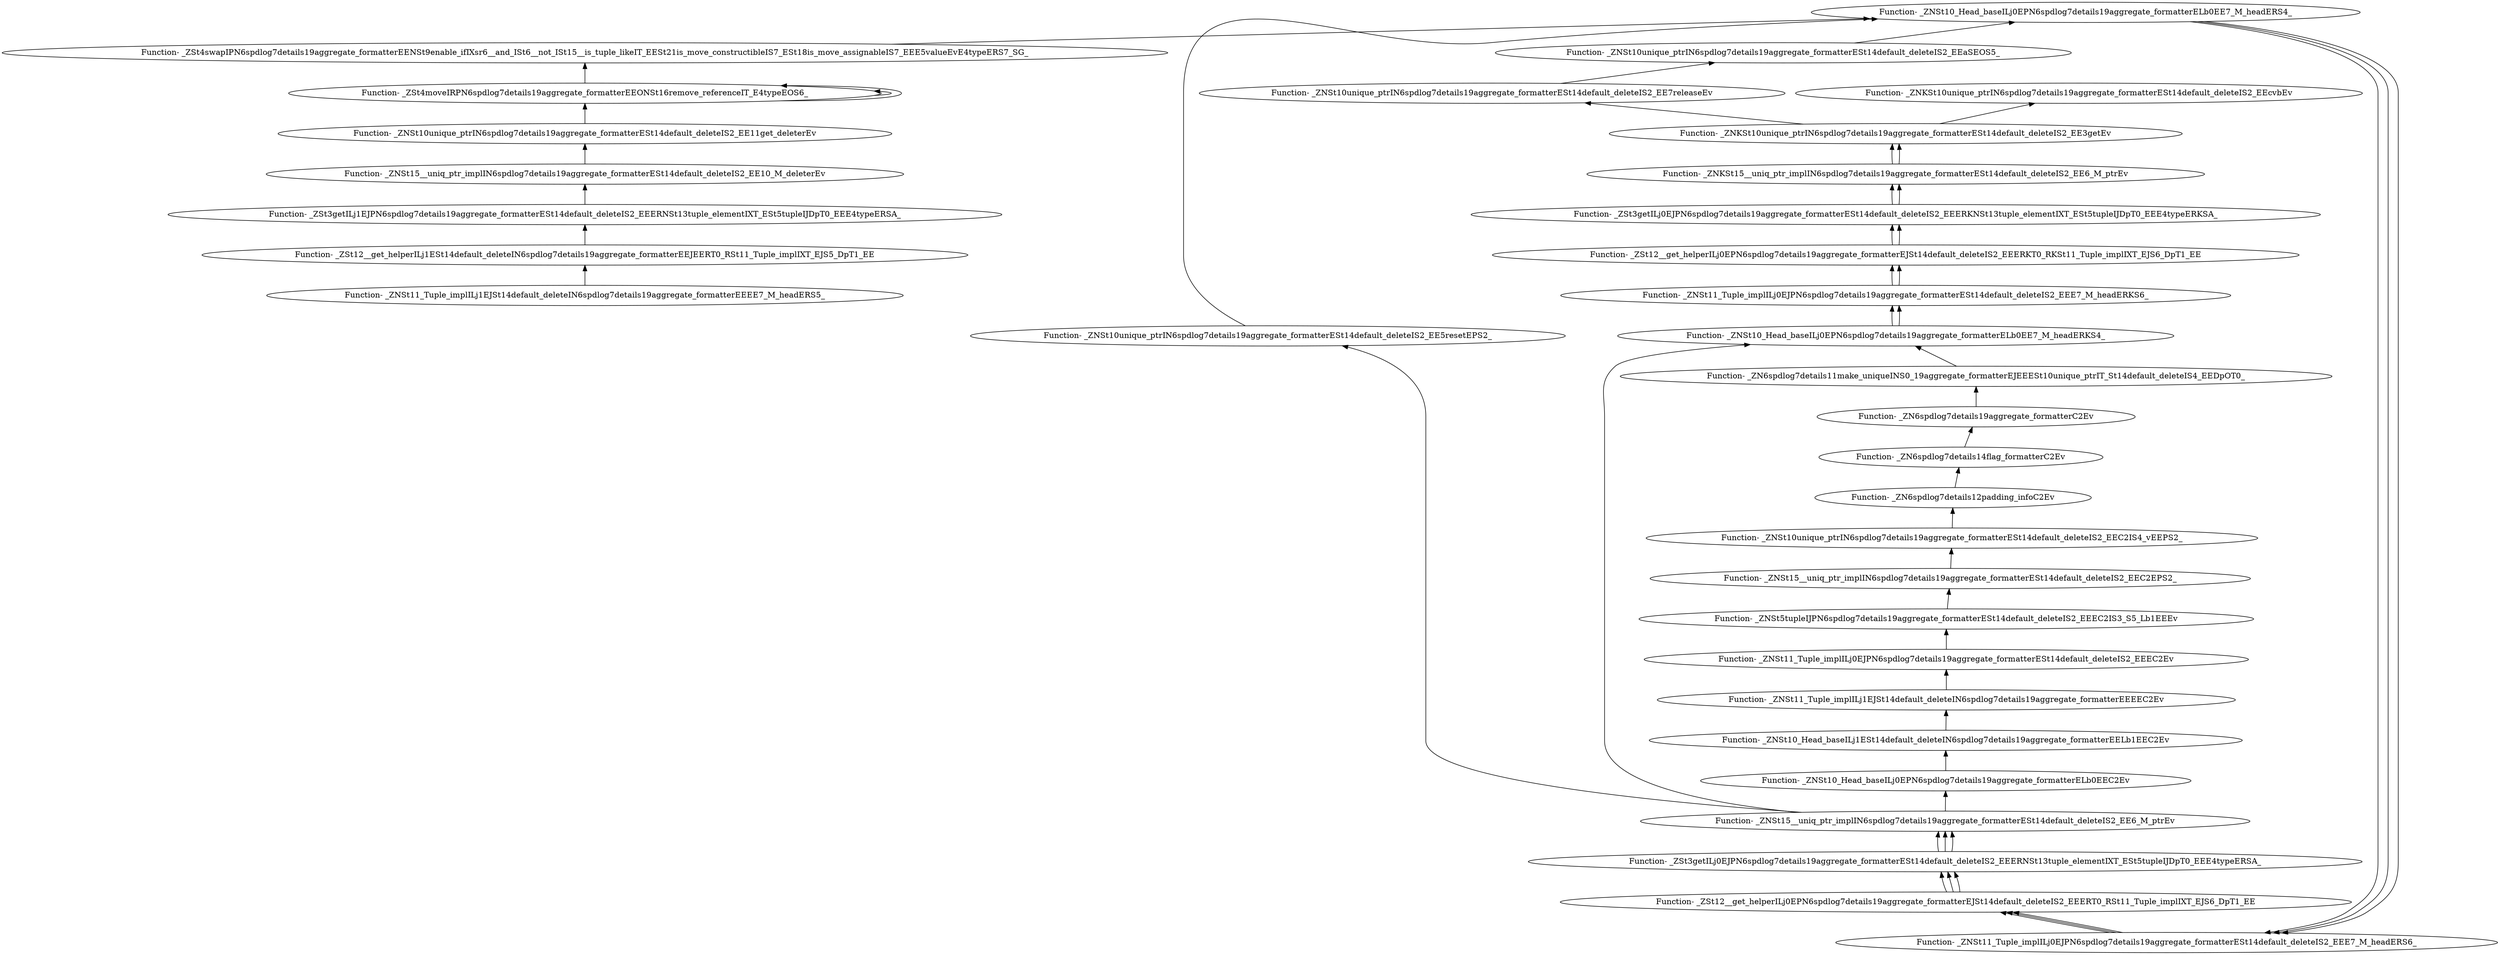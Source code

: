 digraph {
	"Function- _ZNSt11_Tuple_implILj1EJSt14default_deleteIN6spdlog7details19aggregate_formatterEEEE7_M_headERS5_"
	"Function- _ZSt12__get_helperILj1ESt14default_deleteIN6spdlog7details19aggregate_formatterEEJEERT0_RSt11_Tuple_implIXT_EJS5_DpT1_EE"
	"Function- _ZSt12__get_helperILj1ESt14default_deleteIN6spdlog7details19aggregate_formatterEEJEERT0_RSt11_Tuple_implIXT_EJS5_DpT1_EE" -> "Function- _ZNSt11_Tuple_implILj1EJSt14default_deleteIN6spdlog7details19aggregate_formatterEEEE7_M_headERS5_" [dir=back]
	"Function- _ZSt3getILj1EJPN6spdlog7details19aggregate_formatterESt14default_deleteIS2_EEERNSt13tuple_elementIXT_ESt5tupleIJDpT0_EEE4typeERSA_"
	"Function- _ZSt3getILj1EJPN6spdlog7details19aggregate_formatterESt14default_deleteIS2_EEERNSt13tuple_elementIXT_ESt5tupleIJDpT0_EEE4typeERSA_" -> "Function- _ZSt12__get_helperILj1ESt14default_deleteIN6spdlog7details19aggregate_formatterEEJEERT0_RSt11_Tuple_implIXT_EJS5_DpT1_EE" [dir=back]
	"Function- _ZNSt15__uniq_ptr_implIN6spdlog7details19aggregate_formatterESt14default_deleteIS2_EE10_M_deleterEv"
	"Function- _ZNSt15__uniq_ptr_implIN6spdlog7details19aggregate_formatterESt14default_deleteIS2_EE10_M_deleterEv" -> "Function- _ZSt3getILj1EJPN6spdlog7details19aggregate_formatterESt14default_deleteIS2_EEERNSt13tuple_elementIXT_ESt5tupleIJDpT0_EEE4typeERSA_" [dir=back]
	"Function- _ZNSt10unique_ptrIN6spdlog7details19aggregate_formatterESt14default_deleteIS2_EE11get_deleterEv"
	"Function- _ZNSt10unique_ptrIN6spdlog7details19aggregate_formatterESt14default_deleteIS2_EE11get_deleterEv" -> "Function- _ZNSt15__uniq_ptr_implIN6spdlog7details19aggregate_formatterESt14default_deleteIS2_EE10_M_deleterEv" [dir=back]
	"Function- _ZSt4moveIRPN6spdlog7details19aggregate_formatterEEONSt16remove_referenceIT_E4typeEOS6_"
	"Function- _ZSt4moveIRPN6spdlog7details19aggregate_formatterEEONSt16remove_referenceIT_E4typeEOS6_" -> "Function- _ZNSt10unique_ptrIN6spdlog7details19aggregate_formatterESt14default_deleteIS2_EE11get_deleterEv" [dir=back]
	"Function- _ZSt4moveIRPN6spdlog7details19aggregate_formatterEEONSt16remove_referenceIT_E4typeEOS6_"
	"Function- _ZSt4moveIRPN6spdlog7details19aggregate_formatterEEONSt16remove_referenceIT_E4typeEOS6_" -> "Function- _ZSt4moveIRPN6spdlog7details19aggregate_formatterEEONSt16remove_referenceIT_E4typeEOS6_" [dir=back]
	"Function- _ZSt4moveIRPN6spdlog7details19aggregate_formatterEEONSt16remove_referenceIT_E4typeEOS6_"
	"Function- _ZSt4moveIRPN6spdlog7details19aggregate_formatterEEONSt16remove_referenceIT_E4typeEOS6_" -> "Function- _ZSt4moveIRPN6spdlog7details19aggregate_formatterEEONSt16remove_referenceIT_E4typeEOS6_" [dir=back]
	"Function- _ZSt4swapIPN6spdlog7details19aggregate_formatterEENSt9enable_ifIXsr6__and_ISt6__not_ISt15__is_tuple_likeIT_EESt21is_move_constructibleIS7_ESt18is_move_assignableIS7_EEE5valueEvE4typeERS7_SG_"
	"Function- _ZSt4swapIPN6spdlog7details19aggregate_formatterEENSt9enable_ifIXsr6__and_ISt6__not_ISt15__is_tuple_likeIT_EESt21is_move_constructibleIS7_ESt18is_move_assignableIS7_EEE5valueEvE4typeERS7_SG_" -> "Function- _ZSt4moveIRPN6spdlog7details19aggregate_formatterEEONSt16remove_referenceIT_E4typeEOS6_" [dir=back]
	"Function- _ZNSt10_Head_baseILj0EPN6spdlog7details19aggregate_formatterELb0EE7_M_headERS4_"
	"Function- _ZNSt10_Head_baseILj0EPN6spdlog7details19aggregate_formatterELb0EE7_M_headERS4_" -> "Function- _ZSt4swapIPN6spdlog7details19aggregate_formatterEENSt9enable_ifIXsr6__and_ISt6__not_ISt15__is_tuple_likeIT_EESt21is_move_constructibleIS7_ESt18is_move_assignableIS7_EEE5valueEvE4typeERS7_SG_" [dir=back]
	"Function- _ZNSt11_Tuple_implILj0EJPN6spdlog7details19aggregate_formatterESt14default_deleteIS2_EEE7_M_headERS6_"
	"Function- _ZNSt11_Tuple_implILj0EJPN6spdlog7details19aggregate_formatterESt14default_deleteIS2_EEE7_M_headERS6_" -> "Function- _ZNSt10_Head_baseILj0EPN6spdlog7details19aggregate_formatterELb0EE7_M_headERS4_" [dir=back]
	"Function- _ZSt12__get_helperILj0EPN6spdlog7details19aggregate_formatterEJSt14default_deleteIS2_EEERT0_RSt11_Tuple_implIXT_EJS6_DpT1_EE"
	"Function- _ZSt12__get_helperILj0EPN6spdlog7details19aggregate_formatterEJSt14default_deleteIS2_EEERT0_RSt11_Tuple_implIXT_EJS6_DpT1_EE" -> "Function- _ZNSt11_Tuple_implILj0EJPN6spdlog7details19aggregate_formatterESt14default_deleteIS2_EEE7_M_headERS6_" [dir=back]
	"Function- _ZSt3getILj0EJPN6spdlog7details19aggregate_formatterESt14default_deleteIS2_EEERNSt13tuple_elementIXT_ESt5tupleIJDpT0_EEE4typeERSA_"
	"Function- _ZSt3getILj0EJPN6spdlog7details19aggregate_formatterESt14default_deleteIS2_EEERNSt13tuple_elementIXT_ESt5tupleIJDpT0_EEE4typeERSA_" -> "Function- _ZSt12__get_helperILj0EPN6spdlog7details19aggregate_formatterEJSt14default_deleteIS2_EEERT0_RSt11_Tuple_implIXT_EJS6_DpT1_EE" [dir=back]
	"Function- _ZNSt15__uniq_ptr_implIN6spdlog7details19aggregate_formatterESt14default_deleteIS2_EE6_M_ptrEv"
	"Function- _ZNSt15__uniq_ptr_implIN6spdlog7details19aggregate_formatterESt14default_deleteIS2_EE6_M_ptrEv" -> "Function- _ZSt3getILj0EJPN6spdlog7details19aggregate_formatterESt14default_deleteIS2_EEERNSt13tuple_elementIXT_ESt5tupleIJDpT0_EEE4typeERSA_" [dir=back]
	"Function- _ZNSt10unique_ptrIN6spdlog7details19aggregate_formatterESt14default_deleteIS2_EE5resetEPS2_"
	"Function- _ZNSt10unique_ptrIN6spdlog7details19aggregate_formatterESt14default_deleteIS2_EE5resetEPS2_" -> "Function- _ZNSt15__uniq_ptr_implIN6spdlog7details19aggregate_formatterESt14default_deleteIS2_EE6_M_ptrEv" [dir=back]
	"Function- _ZNSt10_Head_baseILj0EPN6spdlog7details19aggregate_formatterELb0EE7_M_headERS4_"
	"Function- _ZNSt10_Head_baseILj0EPN6spdlog7details19aggregate_formatterELb0EE7_M_headERS4_" -> "Function- _ZNSt10unique_ptrIN6spdlog7details19aggregate_formatterESt14default_deleteIS2_EE5resetEPS2_" [dir=back]
	"Function- _ZNSt11_Tuple_implILj0EJPN6spdlog7details19aggregate_formatterESt14default_deleteIS2_EEE7_M_headERS6_"
	"Function- _ZNSt11_Tuple_implILj0EJPN6spdlog7details19aggregate_formatterESt14default_deleteIS2_EEE7_M_headERS6_" -> "Function- _ZNSt10_Head_baseILj0EPN6spdlog7details19aggregate_formatterELb0EE7_M_headERS4_" [dir=back]
	"Function- _ZSt12__get_helperILj0EPN6spdlog7details19aggregate_formatterEJSt14default_deleteIS2_EEERT0_RSt11_Tuple_implIXT_EJS6_DpT1_EE"
	"Function- _ZSt12__get_helperILj0EPN6spdlog7details19aggregate_formatterEJSt14default_deleteIS2_EEERT0_RSt11_Tuple_implIXT_EJS6_DpT1_EE" -> "Function- _ZNSt11_Tuple_implILj0EJPN6spdlog7details19aggregate_formatterESt14default_deleteIS2_EEE7_M_headERS6_" [dir=back]
	"Function- _ZSt3getILj0EJPN6spdlog7details19aggregate_formatterESt14default_deleteIS2_EEERNSt13tuple_elementIXT_ESt5tupleIJDpT0_EEE4typeERSA_"
	"Function- _ZSt3getILj0EJPN6spdlog7details19aggregate_formatterESt14default_deleteIS2_EEERNSt13tuple_elementIXT_ESt5tupleIJDpT0_EEE4typeERSA_" -> "Function- _ZSt12__get_helperILj0EPN6spdlog7details19aggregate_formatterEJSt14default_deleteIS2_EEERT0_RSt11_Tuple_implIXT_EJS6_DpT1_EE" [dir=back]
	"Function- _ZNSt15__uniq_ptr_implIN6spdlog7details19aggregate_formatterESt14default_deleteIS2_EE6_M_ptrEv"
	"Function- _ZNSt15__uniq_ptr_implIN6spdlog7details19aggregate_formatterESt14default_deleteIS2_EE6_M_ptrEv" -> "Function- _ZSt3getILj0EJPN6spdlog7details19aggregate_formatterESt14default_deleteIS2_EEERNSt13tuple_elementIXT_ESt5tupleIJDpT0_EEE4typeERSA_" [dir=back]
	"Function- _ZNSt10_Head_baseILj0EPN6spdlog7details19aggregate_formatterELb0EE7_M_headERKS4_"
	"Function- _ZNSt10_Head_baseILj0EPN6spdlog7details19aggregate_formatterELb0EE7_M_headERKS4_" -> "Function- _ZNSt15__uniq_ptr_implIN6spdlog7details19aggregate_formatterESt14default_deleteIS2_EE6_M_ptrEv" [dir=back]
	"Function- _ZNSt11_Tuple_implILj0EJPN6spdlog7details19aggregate_formatterESt14default_deleteIS2_EEE7_M_headERKS6_"
	"Function- _ZNSt11_Tuple_implILj0EJPN6spdlog7details19aggregate_formatterESt14default_deleteIS2_EEE7_M_headERKS6_" -> "Function- _ZNSt10_Head_baseILj0EPN6spdlog7details19aggregate_formatterELb0EE7_M_headERKS4_" [dir=back]
	"Function- _ZSt12__get_helperILj0EPN6spdlog7details19aggregate_formatterEJSt14default_deleteIS2_EEERKT0_RKSt11_Tuple_implIXT_EJS6_DpT1_EE"
	"Function- _ZSt12__get_helperILj0EPN6spdlog7details19aggregate_formatterEJSt14default_deleteIS2_EEERKT0_RKSt11_Tuple_implIXT_EJS6_DpT1_EE" -> "Function- _ZNSt11_Tuple_implILj0EJPN6spdlog7details19aggregate_formatterESt14default_deleteIS2_EEE7_M_headERKS6_" [dir=back]
	"Function- _ZSt3getILj0EJPN6spdlog7details19aggregate_formatterESt14default_deleteIS2_EEERKNSt13tuple_elementIXT_ESt5tupleIJDpT0_EEE4typeERKSA_"
	"Function- _ZSt3getILj0EJPN6spdlog7details19aggregate_formatterESt14default_deleteIS2_EEERKNSt13tuple_elementIXT_ESt5tupleIJDpT0_EEE4typeERKSA_" -> "Function- _ZSt12__get_helperILj0EPN6spdlog7details19aggregate_formatterEJSt14default_deleteIS2_EEERKT0_RKSt11_Tuple_implIXT_EJS6_DpT1_EE" [dir=back]
	"Function- _ZNKSt15__uniq_ptr_implIN6spdlog7details19aggregate_formatterESt14default_deleteIS2_EE6_M_ptrEv"
	"Function- _ZNKSt15__uniq_ptr_implIN6spdlog7details19aggregate_formatterESt14default_deleteIS2_EE6_M_ptrEv" -> "Function- _ZSt3getILj0EJPN6spdlog7details19aggregate_formatterESt14default_deleteIS2_EEERKNSt13tuple_elementIXT_ESt5tupleIJDpT0_EEE4typeERKSA_" [dir=back]
	"Function- _ZNKSt10unique_ptrIN6spdlog7details19aggregate_formatterESt14default_deleteIS2_EE3getEv"
	"Function- _ZNKSt10unique_ptrIN6spdlog7details19aggregate_formatterESt14default_deleteIS2_EE3getEv" -> "Function- _ZNKSt15__uniq_ptr_implIN6spdlog7details19aggregate_formatterESt14default_deleteIS2_EE6_M_ptrEv" [dir=back]
	"Function- _ZNSt10unique_ptrIN6spdlog7details19aggregate_formatterESt14default_deleteIS2_EE7releaseEv"
	"Function- _ZNSt10unique_ptrIN6spdlog7details19aggregate_formatterESt14default_deleteIS2_EE7releaseEv" -> "Function- _ZNKSt10unique_ptrIN6spdlog7details19aggregate_formatterESt14default_deleteIS2_EE3getEv" [dir=back]
	"Function- _ZNSt10unique_ptrIN6spdlog7details19aggregate_formatterESt14default_deleteIS2_EEaSEOS5_"
	"Function- _ZNSt10unique_ptrIN6spdlog7details19aggregate_formatterESt14default_deleteIS2_EEaSEOS5_" -> "Function- _ZNSt10unique_ptrIN6spdlog7details19aggregate_formatterESt14default_deleteIS2_EE7releaseEv" [dir=back]
	"Function- _ZNSt10_Head_baseILj0EPN6spdlog7details19aggregate_formatterELb0EE7_M_headERS4_"
	"Function- _ZNSt10_Head_baseILj0EPN6spdlog7details19aggregate_formatterELb0EE7_M_headERS4_" -> "Function- _ZNSt10unique_ptrIN6spdlog7details19aggregate_formatterESt14default_deleteIS2_EEaSEOS5_" [dir=back]
	"Function- _ZNSt11_Tuple_implILj0EJPN6spdlog7details19aggregate_formatterESt14default_deleteIS2_EEE7_M_headERS6_"
	"Function- _ZNSt11_Tuple_implILj0EJPN6spdlog7details19aggregate_formatterESt14default_deleteIS2_EEE7_M_headERS6_" -> "Function- _ZNSt10_Head_baseILj0EPN6spdlog7details19aggregate_formatterELb0EE7_M_headERS4_" [dir=back]
	"Function- _ZSt12__get_helperILj0EPN6spdlog7details19aggregate_formatterEJSt14default_deleteIS2_EEERT0_RSt11_Tuple_implIXT_EJS6_DpT1_EE"
	"Function- _ZSt12__get_helperILj0EPN6spdlog7details19aggregate_formatterEJSt14default_deleteIS2_EEERT0_RSt11_Tuple_implIXT_EJS6_DpT1_EE" -> "Function- _ZNSt11_Tuple_implILj0EJPN6spdlog7details19aggregate_formatterESt14default_deleteIS2_EEE7_M_headERS6_" [dir=back]
	"Function- _ZSt3getILj0EJPN6spdlog7details19aggregate_formatterESt14default_deleteIS2_EEERNSt13tuple_elementIXT_ESt5tupleIJDpT0_EEE4typeERSA_"
	"Function- _ZSt3getILj0EJPN6spdlog7details19aggregate_formatterESt14default_deleteIS2_EEERNSt13tuple_elementIXT_ESt5tupleIJDpT0_EEE4typeERSA_" -> "Function- _ZSt12__get_helperILj0EPN6spdlog7details19aggregate_formatterEJSt14default_deleteIS2_EEERT0_RSt11_Tuple_implIXT_EJS6_DpT1_EE" [dir=back]
	"Function- _ZNSt15__uniq_ptr_implIN6spdlog7details19aggregate_formatterESt14default_deleteIS2_EE6_M_ptrEv"
	"Function- _ZNSt15__uniq_ptr_implIN6spdlog7details19aggregate_formatterESt14default_deleteIS2_EE6_M_ptrEv" -> "Function- _ZSt3getILj0EJPN6spdlog7details19aggregate_formatterESt14default_deleteIS2_EEERNSt13tuple_elementIXT_ESt5tupleIJDpT0_EEE4typeERSA_" [dir=back]
	"Function- _ZNSt10_Head_baseILj0EPN6spdlog7details19aggregate_formatterELb0EEC2Ev"
	"Function- _ZNSt10_Head_baseILj0EPN6spdlog7details19aggregate_formatterELb0EEC2Ev" -> "Function- _ZNSt15__uniq_ptr_implIN6spdlog7details19aggregate_formatterESt14default_deleteIS2_EE6_M_ptrEv" [dir=back]
	"Function- _ZNSt10_Head_baseILj1ESt14default_deleteIN6spdlog7details19aggregate_formatterEELb1EEC2Ev"
	"Function- _ZNSt10_Head_baseILj1ESt14default_deleteIN6spdlog7details19aggregate_formatterEELb1EEC2Ev" -> "Function- _ZNSt10_Head_baseILj0EPN6spdlog7details19aggregate_formatterELb0EEC2Ev" [dir=back]
	"Function- _ZNSt11_Tuple_implILj1EJSt14default_deleteIN6spdlog7details19aggregate_formatterEEEEC2Ev"
	"Function- _ZNSt11_Tuple_implILj1EJSt14default_deleteIN6spdlog7details19aggregate_formatterEEEEC2Ev" -> "Function- _ZNSt10_Head_baseILj1ESt14default_deleteIN6spdlog7details19aggregate_formatterEELb1EEC2Ev" [dir=back]
	"Function- _ZNSt11_Tuple_implILj0EJPN6spdlog7details19aggregate_formatterESt14default_deleteIS2_EEEC2Ev"
	"Function- _ZNSt11_Tuple_implILj0EJPN6spdlog7details19aggregate_formatterESt14default_deleteIS2_EEEC2Ev" -> "Function- _ZNSt11_Tuple_implILj1EJSt14default_deleteIN6spdlog7details19aggregate_formatterEEEEC2Ev" [dir=back]
	"Function- _ZNSt5tupleIJPN6spdlog7details19aggregate_formatterESt14default_deleteIS2_EEEC2IS3_S5_Lb1EEEv"
	"Function- _ZNSt5tupleIJPN6spdlog7details19aggregate_formatterESt14default_deleteIS2_EEEC2IS3_S5_Lb1EEEv" -> "Function- _ZNSt11_Tuple_implILj0EJPN6spdlog7details19aggregate_formatterESt14default_deleteIS2_EEEC2Ev" [dir=back]
	"Function- _ZNSt15__uniq_ptr_implIN6spdlog7details19aggregate_formatterESt14default_deleteIS2_EEC2EPS2_"
	"Function- _ZNSt15__uniq_ptr_implIN6spdlog7details19aggregate_formatterESt14default_deleteIS2_EEC2EPS2_" -> "Function- _ZNSt5tupleIJPN6spdlog7details19aggregate_formatterESt14default_deleteIS2_EEEC2IS3_S5_Lb1EEEv" [dir=back]
	"Function- _ZNSt10unique_ptrIN6spdlog7details19aggregate_formatterESt14default_deleteIS2_EEC2IS4_vEEPS2_"
	"Function- _ZNSt10unique_ptrIN6spdlog7details19aggregate_formatterESt14default_deleteIS2_EEC2IS4_vEEPS2_" -> "Function- _ZNSt15__uniq_ptr_implIN6spdlog7details19aggregate_formatterESt14default_deleteIS2_EEC2EPS2_" [dir=back]
	"Function- _ZN6spdlog7details12padding_infoC2Ev"
	"Function- _ZN6spdlog7details12padding_infoC2Ev" -> "Function- _ZNSt10unique_ptrIN6spdlog7details19aggregate_formatterESt14default_deleteIS2_EEC2IS4_vEEPS2_" [dir=back]
	"Function- _ZN6spdlog7details14flag_formatterC2Ev"
	"Function- _ZN6spdlog7details14flag_formatterC2Ev" -> "Function- _ZN6spdlog7details12padding_infoC2Ev" [dir=back]
	"Function- _ZN6spdlog7details19aggregate_formatterC2Ev"
	"Function- _ZN6spdlog7details19aggregate_formatterC2Ev" -> "Function- _ZN6spdlog7details14flag_formatterC2Ev" [dir=back]
	"Function- _ZN6spdlog7details11make_uniqueINS0_19aggregate_formatterEJEEESt10unique_ptrIT_St14default_deleteIS4_EEDpOT0_"
	"Function- _ZN6spdlog7details11make_uniqueINS0_19aggregate_formatterEJEEESt10unique_ptrIT_St14default_deleteIS4_EEDpOT0_" -> "Function- _ZN6spdlog7details19aggregate_formatterC2Ev" [dir=back]
	"Function- _ZNSt10_Head_baseILj0EPN6spdlog7details19aggregate_formatterELb0EE7_M_headERKS4_"
	"Function- _ZNSt10_Head_baseILj0EPN6spdlog7details19aggregate_formatterELb0EE7_M_headERKS4_" -> "Function- _ZN6spdlog7details11make_uniqueINS0_19aggregate_formatterEJEEESt10unique_ptrIT_St14default_deleteIS4_EEDpOT0_" [dir=back]
	"Function- _ZNSt11_Tuple_implILj0EJPN6spdlog7details19aggregate_formatterESt14default_deleteIS2_EEE7_M_headERKS6_"
	"Function- _ZNSt11_Tuple_implILj0EJPN6spdlog7details19aggregate_formatterESt14default_deleteIS2_EEE7_M_headERKS6_" -> "Function- _ZNSt10_Head_baseILj0EPN6spdlog7details19aggregate_formatterELb0EE7_M_headERKS4_" [dir=back]
	"Function- _ZSt12__get_helperILj0EPN6spdlog7details19aggregate_formatterEJSt14default_deleteIS2_EEERKT0_RKSt11_Tuple_implIXT_EJS6_DpT1_EE"
	"Function- _ZSt12__get_helperILj0EPN6spdlog7details19aggregate_formatterEJSt14default_deleteIS2_EEERKT0_RKSt11_Tuple_implIXT_EJS6_DpT1_EE" -> "Function- _ZNSt11_Tuple_implILj0EJPN6spdlog7details19aggregate_formatterESt14default_deleteIS2_EEE7_M_headERKS6_" [dir=back]
	"Function- _ZSt3getILj0EJPN6spdlog7details19aggregate_formatterESt14default_deleteIS2_EEERKNSt13tuple_elementIXT_ESt5tupleIJDpT0_EEE4typeERKSA_"
	"Function- _ZSt3getILj0EJPN6spdlog7details19aggregate_formatterESt14default_deleteIS2_EEERKNSt13tuple_elementIXT_ESt5tupleIJDpT0_EEE4typeERKSA_" -> "Function- _ZSt12__get_helperILj0EPN6spdlog7details19aggregate_formatterEJSt14default_deleteIS2_EEERKT0_RKSt11_Tuple_implIXT_EJS6_DpT1_EE" [dir=back]
	"Function- _ZNKSt15__uniq_ptr_implIN6spdlog7details19aggregate_formatterESt14default_deleteIS2_EE6_M_ptrEv"
	"Function- _ZNKSt15__uniq_ptr_implIN6spdlog7details19aggregate_formatterESt14default_deleteIS2_EE6_M_ptrEv" -> "Function- _ZSt3getILj0EJPN6spdlog7details19aggregate_formatterESt14default_deleteIS2_EEERKNSt13tuple_elementIXT_ESt5tupleIJDpT0_EEE4typeERKSA_" [dir=back]
	"Function- _ZNKSt10unique_ptrIN6spdlog7details19aggregate_formatterESt14default_deleteIS2_EE3getEv"
	"Function- _ZNKSt10unique_ptrIN6spdlog7details19aggregate_formatterESt14default_deleteIS2_EE3getEv" -> "Function- _ZNKSt15__uniq_ptr_implIN6spdlog7details19aggregate_formatterESt14default_deleteIS2_EE6_M_ptrEv" [dir=back]
	"Function- _ZNKSt10unique_ptrIN6spdlog7details19aggregate_formatterESt14default_deleteIS2_EEcvbEv"
	"Function- _ZNKSt10unique_ptrIN6spdlog7details19aggregate_formatterESt14default_deleteIS2_EEcvbEv" -> "Function- _ZNKSt10unique_ptrIN6spdlog7details19aggregate_formatterESt14default_deleteIS2_EE3getEv" [dir=back]
}
